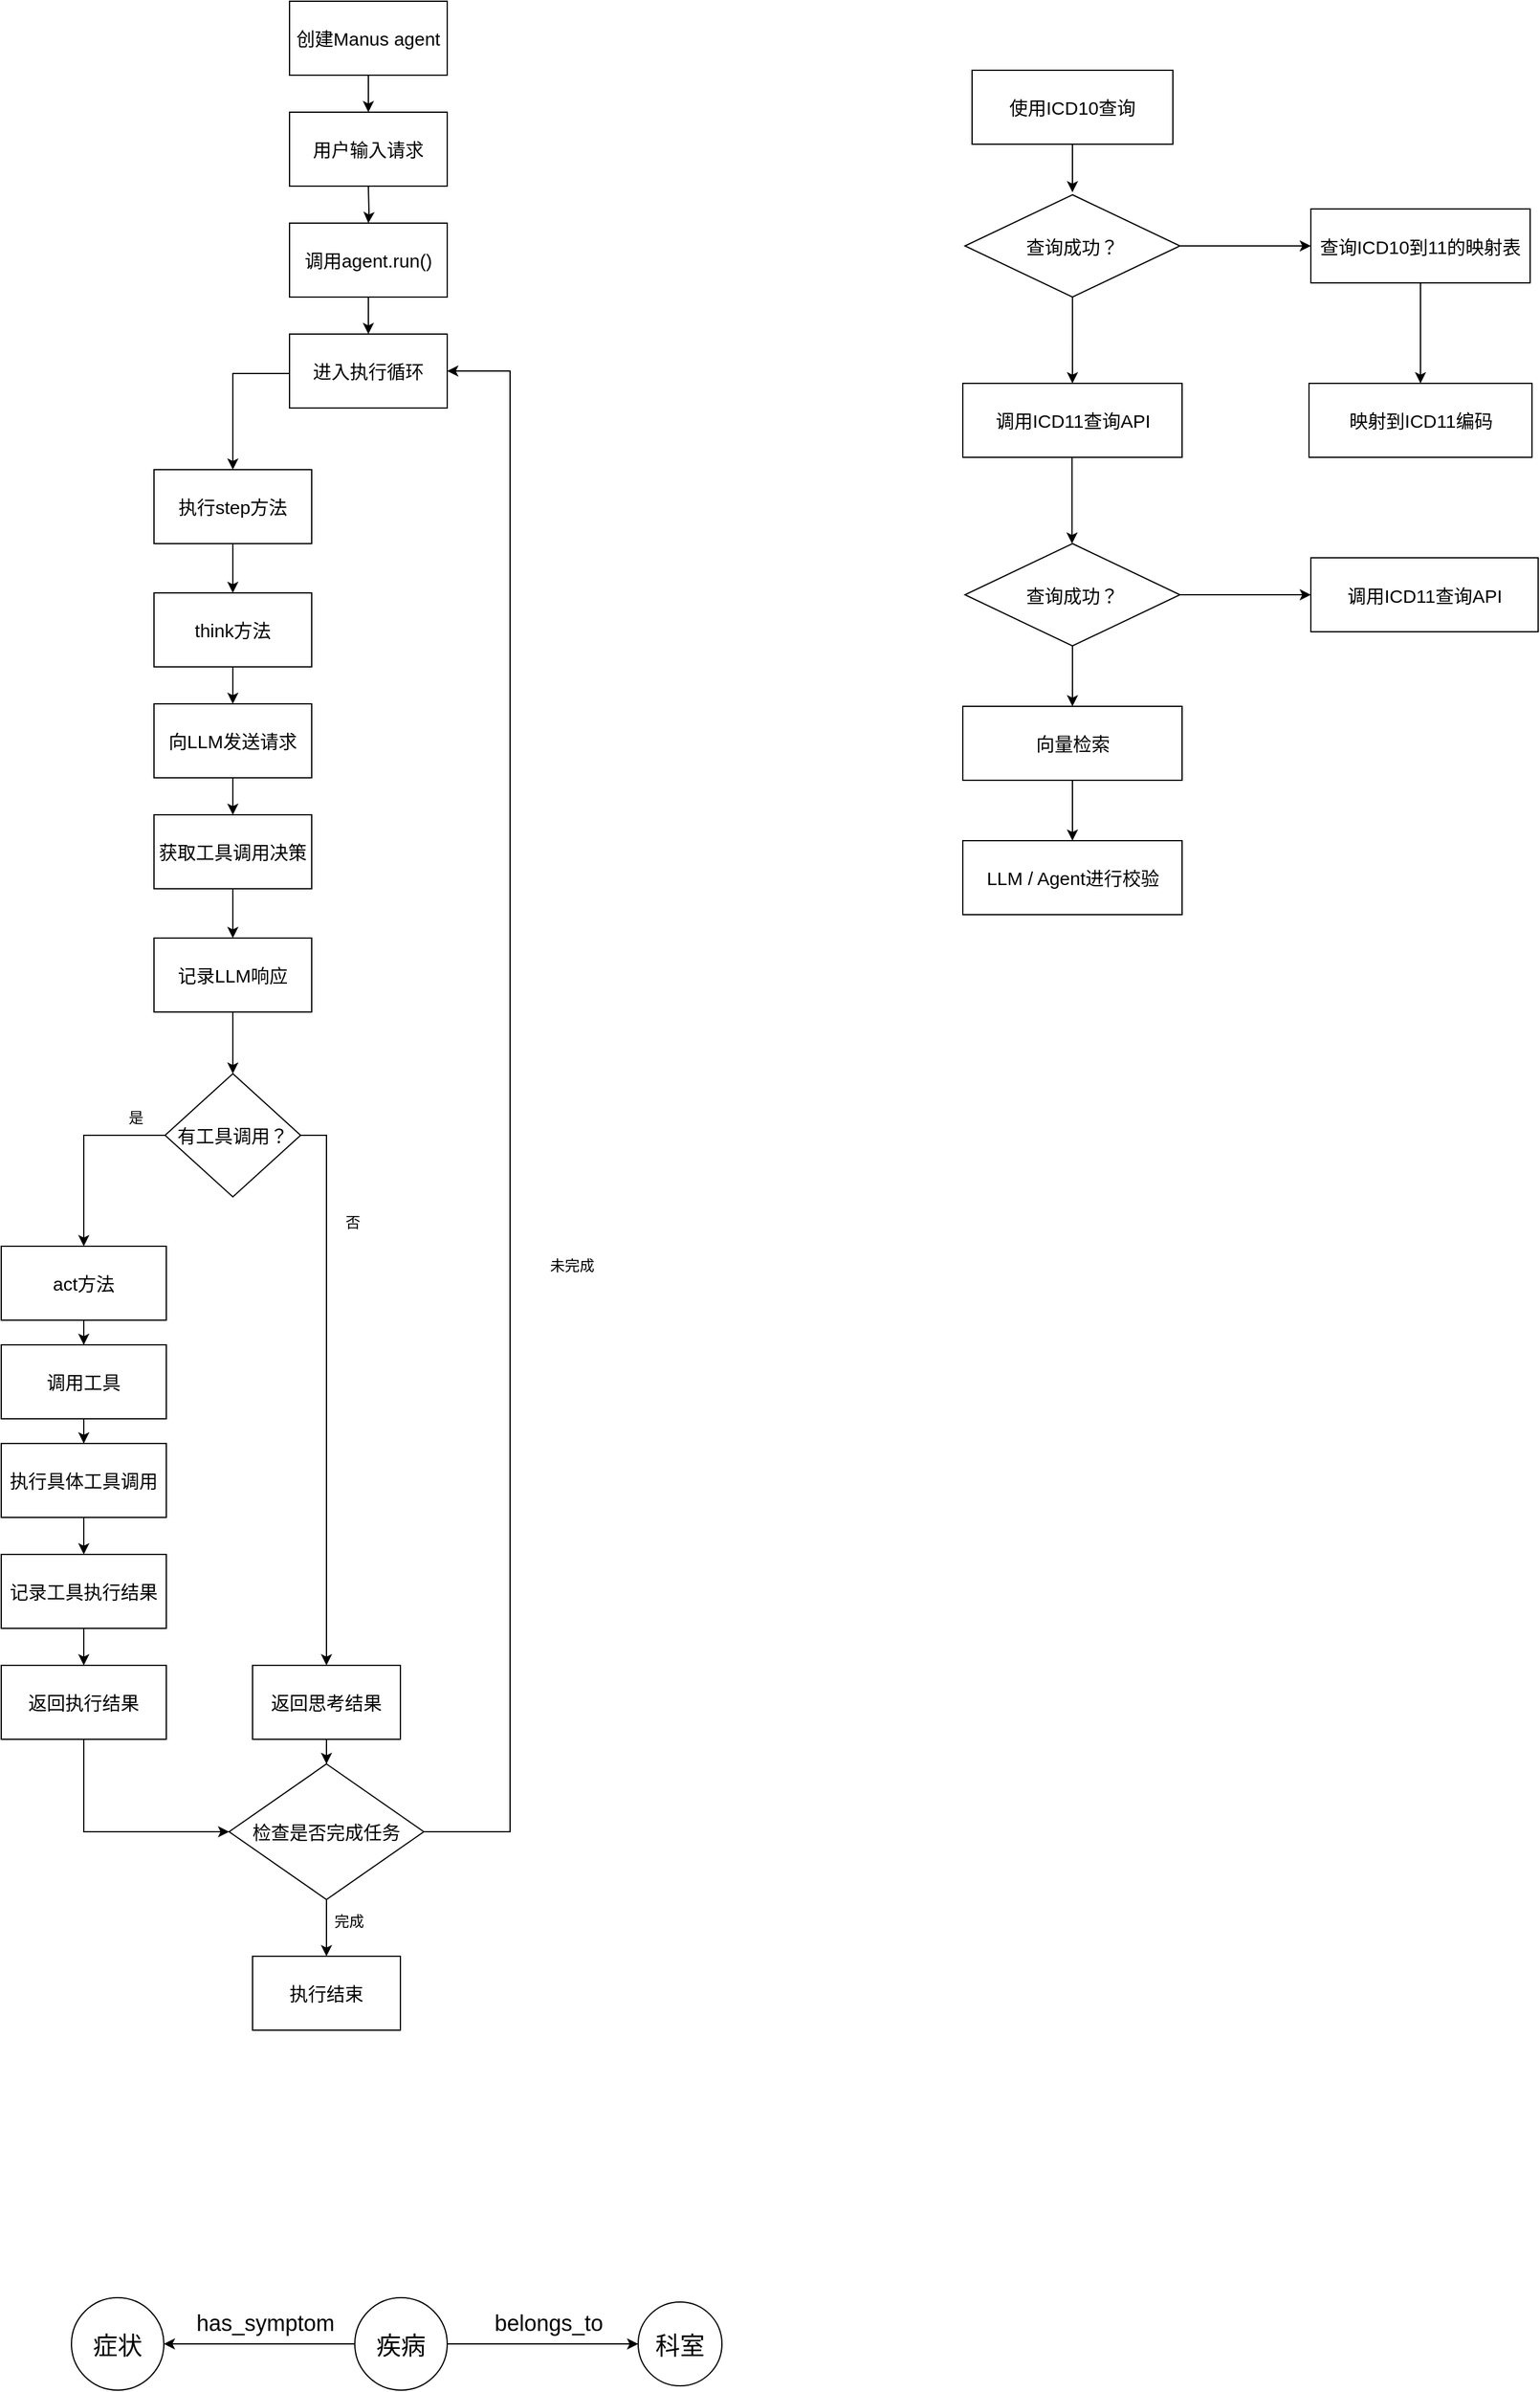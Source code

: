 <mxfile version="27.1.6">
  <diagram name="第 1 页" id="XrAzQeYm1N9VuY8X3JVy">
    <mxGraphModel dx="1668" dy="885" grid="0" gridSize="10" guides="1" tooltips="1" connect="1" arrows="1" fold="1" page="1" pageScale="1" pageWidth="827" pageHeight="1169" math="0" shadow="0">
      <root>
        <mxCell id="0" />
        <mxCell id="1" parent="0" />
        <mxCell id="NaGLtLPMVxLZHlq2lp-Q-1" value="用户输入请求" style="rounded=0;whiteSpace=wrap;html=1;fontSize=15;" parent="1" vertex="1">
          <mxGeometry x="340" y="220" width="128" height="60" as="geometry" />
        </mxCell>
        <mxCell id="NaGLtLPMVxLZHlq2lp-Q-21" style="edgeStyle=orthogonalEdgeStyle;rounded=0;orthogonalLoop=1;jettySize=auto;html=1;" parent="1" target="NaGLtLPMVxLZHlq2lp-Q-3" edge="1">
          <mxGeometry relative="1" as="geometry">
            <mxPoint x="404" y="280" as="sourcePoint" />
          </mxGeometry>
        </mxCell>
        <mxCell id="NaGLtLPMVxLZHlq2lp-Q-22" style="edgeStyle=orthogonalEdgeStyle;rounded=0;orthogonalLoop=1;jettySize=auto;html=1;" parent="1" source="NaGLtLPMVxLZHlq2lp-Q-3" target="NaGLtLPMVxLZHlq2lp-Q-4" edge="1">
          <mxGeometry relative="1" as="geometry" />
        </mxCell>
        <mxCell id="NaGLtLPMVxLZHlq2lp-Q-3" value="调用agent.run()" style="rounded=0;whiteSpace=wrap;html=1;fontSize=15;" parent="1" vertex="1">
          <mxGeometry x="340" y="310" width="128" height="60" as="geometry" />
        </mxCell>
        <mxCell id="NaGLtLPMVxLZHlq2lp-Q-25" style="edgeStyle=orthogonalEdgeStyle;rounded=0;orthogonalLoop=1;jettySize=auto;html=1;" parent="1" source="NaGLtLPMVxLZHlq2lp-Q-4" target="NaGLtLPMVxLZHlq2lp-Q-5" edge="1">
          <mxGeometry relative="1" as="geometry">
            <Array as="points">
              <mxPoint x="294" y="432" />
            </Array>
          </mxGeometry>
        </mxCell>
        <mxCell id="NaGLtLPMVxLZHlq2lp-Q-4" value="进入执行循环" style="rounded=0;whiteSpace=wrap;html=1;fontSize=15;" parent="1" vertex="1">
          <mxGeometry x="340" y="400" width="128" height="60" as="geometry" />
        </mxCell>
        <mxCell id="NaGLtLPMVxLZHlq2lp-Q-26" style="edgeStyle=orthogonalEdgeStyle;rounded=0;orthogonalLoop=1;jettySize=auto;html=1;" parent="1" source="NaGLtLPMVxLZHlq2lp-Q-5" target="NaGLtLPMVxLZHlq2lp-Q-6" edge="1">
          <mxGeometry relative="1" as="geometry" />
        </mxCell>
        <mxCell id="NaGLtLPMVxLZHlq2lp-Q-5" value="执行step方法" style="rounded=0;whiteSpace=wrap;html=1;fontSize=15;" parent="1" vertex="1">
          <mxGeometry x="230" y="510" width="128" height="60" as="geometry" />
        </mxCell>
        <mxCell id="NaGLtLPMVxLZHlq2lp-Q-27" style="edgeStyle=orthogonalEdgeStyle;rounded=0;orthogonalLoop=1;jettySize=auto;html=1;" parent="1" source="NaGLtLPMVxLZHlq2lp-Q-6" target="NaGLtLPMVxLZHlq2lp-Q-7" edge="1">
          <mxGeometry relative="1" as="geometry" />
        </mxCell>
        <mxCell id="NaGLtLPMVxLZHlq2lp-Q-6" value="think方法" style="rounded=0;whiteSpace=wrap;html=1;fontSize=15;" parent="1" vertex="1">
          <mxGeometry x="230" y="610" width="128" height="60" as="geometry" />
        </mxCell>
        <mxCell id="NaGLtLPMVxLZHlq2lp-Q-28" style="edgeStyle=orthogonalEdgeStyle;rounded=0;orthogonalLoop=1;jettySize=auto;html=1;" parent="1" source="NaGLtLPMVxLZHlq2lp-Q-7" target="NaGLtLPMVxLZHlq2lp-Q-8" edge="1">
          <mxGeometry relative="1" as="geometry" />
        </mxCell>
        <mxCell id="NaGLtLPMVxLZHlq2lp-Q-7" value="向LLM发送请求" style="rounded=0;whiteSpace=wrap;html=1;fontSize=15;" parent="1" vertex="1">
          <mxGeometry x="230" y="700" width="128" height="60" as="geometry" />
        </mxCell>
        <mxCell id="NaGLtLPMVxLZHlq2lp-Q-29" style="edgeStyle=orthogonalEdgeStyle;rounded=0;orthogonalLoop=1;jettySize=auto;html=1;" parent="1" source="NaGLtLPMVxLZHlq2lp-Q-8" target="NaGLtLPMVxLZHlq2lp-Q-9" edge="1">
          <mxGeometry relative="1" as="geometry" />
        </mxCell>
        <mxCell id="NaGLtLPMVxLZHlq2lp-Q-8" value="获取工具调用决策" style="rounded=0;whiteSpace=wrap;html=1;fontSize=15;" parent="1" vertex="1">
          <mxGeometry x="230" y="790" width="128" height="60" as="geometry" />
        </mxCell>
        <mxCell id="NaGLtLPMVxLZHlq2lp-Q-30" style="edgeStyle=orthogonalEdgeStyle;rounded=0;orthogonalLoop=1;jettySize=auto;html=1;entryX=0.5;entryY=0;entryDx=0;entryDy=0;" parent="1" source="NaGLtLPMVxLZHlq2lp-Q-9" target="NaGLtLPMVxLZHlq2lp-Q-10" edge="1">
          <mxGeometry relative="1" as="geometry" />
        </mxCell>
        <mxCell id="NaGLtLPMVxLZHlq2lp-Q-9" value="记录LLM响应" style="rounded=0;whiteSpace=wrap;html=1;fontSize=15;" parent="1" vertex="1">
          <mxGeometry x="230" y="890" width="128" height="60" as="geometry" />
        </mxCell>
        <mxCell id="NaGLtLPMVxLZHlq2lp-Q-33" style="edgeStyle=orthogonalEdgeStyle;rounded=0;orthogonalLoop=1;jettySize=auto;html=1;" parent="1" source="NaGLtLPMVxLZHlq2lp-Q-10" target="NaGLtLPMVxLZHlq2lp-Q-11" edge="1">
          <mxGeometry relative="1" as="geometry">
            <Array as="points">
              <mxPoint x="173" y="1050" />
            </Array>
          </mxGeometry>
        </mxCell>
        <mxCell id="NaGLtLPMVxLZHlq2lp-Q-10" value="有工具调用？" style="rhombus;whiteSpace=wrap;html=1;fontSize=15;" parent="1" vertex="1">
          <mxGeometry x="239" y="1000" width="110" height="100" as="geometry" />
        </mxCell>
        <mxCell id="NaGLtLPMVxLZHlq2lp-Q-34" style="edgeStyle=orthogonalEdgeStyle;rounded=0;orthogonalLoop=1;jettySize=auto;html=1;" parent="1" source="NaGLtLPMVxLZHlq2lp-Q-11" target="NaGLtLPMVxLZHlq2lp-Q-12" edge="1">
          <mxGeometry relative="1" as="geometry" />
        </mxCell>
        <mxCell id="NaGLtLPMVxLZHlq2lp-Q-11" value="act方法" style="rounded=0;whiteSpace=wrap;html=1;fontSize=15;" parent="1" vertex="1">
          <mxGeometry x="106" y="1140" width="134" height="60" as="geometry" />
        </mxCell>
        <mxCell id="NaGLtLPMVxLZHlq2lp-Q-35" style="edgeStyle=orthogonalEdgeStyle;rounded=0;orthogonalLoop=1;jettySize=auto;html=1;" parent="1" source="NaGLtLPMVxLZHlq2lp-Q-12" target="NaGLtLPMVxLZHlq2lp-Q-13" edge="1">
          <mxGeometry relative="1" as="geometry" />
        </mxCell>
        <mxCell id="NaGLtLPMVxLZHlq2lp-Q-12" value="调用工具" style="rounded=0;whiteSpace=wrap;html=1;fontSize=15;" parent="1" vertex="1">
          <mxGeometry x="106" y="1220" width="134" height="60" as="geometry" />
        </mxCell>
        <mxCell id="NaGLtLPMVxLZHlq2lp-Q-36" style="edgeStyle=orthogonalEdgeStyle;rounded=0;orthogonalLoop=1;jettySize=auto;html=1;" parent="1" source="NaGLtLPMVxLZHlq2lp-Q-13" target="NaGLtLPMVxLZHlq2lp-Q-14" edge="1">
          <mxGeometry relative="1" as="geometry" />
        </mxCell>
        <mxCell id="NaGLtLPMVxLZHlq2lp-Q-13" value="执行具体工具调用" style="rounded=0;whiteSpace=wrap;html=1;fontSize=15;" parent="1" vertex="1">
          <mxGeometry x="106" y="1300" width="134" height="60" as="geometry" />
        </mxCell>
        <mxCell id="NaGLtLPMVxLZHlq2lp-Q-37" style="edgeStyle=orthogonalEdgeStyle;rounded=0;orthogonalLoop=1;jettySize=auto;html=1;" parent="1" source="NaGLtLPMVxLZHlq2lp-Q-14" target="NaGLtLPMVxLZHlq2lp-Q-15" edge="1">
          <mxGeometry relative="1" as="geometry" />
        </mxCell>
        <mxCell id="NaGLtLPMVxLZHlq2lp-Q-14" value="记录工具执行结果" style="rounded=0;whiteSpace=wrap;html=1;fontSize=15;" parent="1" vertex="1">
          <mxGeometry x="106" y="1390" width="134" height="60" as="geometry" />
        </mxCell>
        <mxCell id="NaGLtLPMVxLZHlq2lp-Q-39" style="edgeStyle=orthogonalEdgeStyle;rounded=0;orthogonalLoop=1;jettySize=auto;html=1;entryX=0;entryY=0.5;entryDx=0;entryDy=0;" parent="1" source="NaGLtLPMVxLZHlq2lp-Q-15" target="NaGLtLPMVxLZHlq2lp-Q-18" edge="1">
          <mxGeometry relative="1" as="geometry">
            <Array as="points">
              <mxPoint x="173" y="1615" />
            </Array>
          </mxGeometry>
        </mxCell>
        <mxCell id="NaGLtLPMVxLZHlq2lp-Q-15" value="返回执行结果" style="rounded=0;whiteSpace=wrap;html=1;fontSize=15;" parent="1" vertex="1">
          <mxGeometry x="106" y="1480" width="134" height="60" as="geometry" />
        </mxCell>
        <mxCell id="NaGLtLPMVxLZHlq2lp-Q-42" style="edgeStyle=orthogonalEdgeStyle;rounded=0;orthogonalLoop=1;jettySize=auto;html=1;" parent="1" source="NaGLtLPMVxLZHlq2lp-Q-16" target="NaGLtLPMVxLZHlq2lp-Q-18" edge="1">
          <mxGeometry relative="1" as="geometry" />
        </mxCell>
        <mxCell id="NaGLtLPMVxLZHlq2lp-Q-16" value="返回思考结果" style="rounded=0;whiteSpace=wrap;html=1;fontSize=15;" parent="1" vertex="1">
          <mxGeometry x="310" y="1480" width="120" height="60" as="geometry" />
        </mxCell>
        <mxCell id="NaGLtLPMVxLZHlq2lp-Q-44" style="edgeStyle=orthogonalEdgeStyle;rounded=0;orthogonalLoop=1;jettySize=auto;html=1;" parent="1" source="NaGLtLPMVxLZHlq2lp-Q-18" target="NaGLtLPMVxLZHlq2lp-Q-19" edge="1">
          <mxGeometry relative="1" as="geometry" />
        </mxCell>
        <mxCell id="NaGLtLPMVxLZHlq2lp-Q-45" style="edgeStyle=orthogonalEdgeStyle;rounded=0;orthogonalLoop=1;jettySize=auto;html=1;entryX=1;entryY=0.5;entryDx=0;entryDy=0;" parent="1" source="NaGLtLPMVxLZHlq2lp-Q-18" target="NaGLtLPMVxLZHlq2lp-Q-4" edge="1">
          <mxGeometry relative="1" as="geometry">
            <Array as="points">
              <mxPoint x="519" y="1615" />
              <mxPoint x="519" y="430" />
            </Array>
          </mxGeometry>
        </mxCell>
        <mxCell id="NaGLtLPMVxLZHlq2lp-Q-18" value="检查是否完成任务" style="rhombus;whiteSpace=wrap;html=1;fontSize=15;" parent="1" vertex="1">
          <mxGeometry x="291" y="1560" width="158" height="110" as="geometry" />
        </mxCell>
        <mxCell id="NaGLtLPMVxLZHlq2lp-Q-19" value="执行结束" style="rounded=0;whiteSpace=wrap;html=1;fontSize=15;" parent="1" vertex="1">
          <mxGeometry x="310" y="1716" width="120" height="60" as="geometry" />
        </mxCell>
        <mxCell id="NaGLtLPMVxLZHlq2lp-Q-24" style="edgeStyle=orthogonalEdgeStyle;rounded=0;orthogonalLoop=1;jettySize=auto;html=1;" parent="1" source="NaGLtLPMVxLZHlq2lp-Q-23" target="NaGLtLPMVxLZHlq2lp-Q-1" edge="1">
          <mxGeometry relative="1" as="geometry" />
        </mxCell>
        <mxCell id="NaGLtLPMVxLZHlq2lp-Q-23" value="创建Manus agent" style="rounded=0;whiteSpace=wrap;html=1;fontSize=15;" parent="1" vertex="1">
          <mxGeometry x="340" y="130" width="128" height="60" as="geometry" />
        </mxCell>
        <mxCell id="NaGLtLPMVxLZHlq2lp-Q-31" value="是" style="text;html=1;align=center;verticalAlign=middle;resizable=0;points=[];autosize=1;strokeColor=none;fillColor=none;" parent="1" vertex="1">
          <mxGeometry x="200" y="1023" width="30" height="26" as="geometry" />
        </mxCell>
        <mxCell id="NaGLtLPMVxLZHlq2lp-Q-32" value="否" style="text;html=1;align=center;verticalAlign=middle;resizable=0;points=[];autosize=1;strokeColor=none;fillColor=none;" parent="1" vertex="1">
          <mxGeometry x="376" y="1108" width="30" height="26" as="geometry" />
        </mxCell>
        <mxCell id="NaGLtLPMVxLZHlq2lp-Q-40" style="edgeStyle=orthogonalEdgeStyle;rounded=0;orthogonalLoop=1;jettySize=auto;html=1;entryX=0.5;entryY=0;entryDx=0;entryDy=0;" parent="1" source="NaGLtLPMVxLZHlq2lp-Q-10" target="NaGLtLPMVxLZHlq2lp-Q-16" edge="1">
          <mxGeometry relative="1" as="geometry">
            <mxPoint x="363" y="1477" as="targetPoint" />
            <Array as="points">
              <mxPoint x="370" y="1050" />
            </Array>
          </mxGeometry>
        </mxCell>
        <mxCell id="NaGLtLPMVxLZHlq2lp-Q-41" value="未完成" style="text;html=1;align=center;verticalAlign=middle;resizable=0;points=[];autosize=1;strokeColor=none;fillColor=none;" parent="1" vertex="1">
          <mxGeometry x="542" y="1143" width="54" height="26" as="geometry" />
        </mxCell>
        <mxCell id="NaGLtLPMVxLZHlq2lp-Q-43" value="完成" style="text;html=1;align=center;verticalAlign=middle;resizable=0;points=[];autosize=1;strokeColor=none;fillColor=none;" parent="1" vertex="1">
          <mxGeometry x="367" y="1675" width="42" height="26" as="geometry" />
        </mxCell>
        <mxCell id="hRCrfckKiqb29PNzPiwE-2" value="症状" style="ellipse;whiteSpace=wrap;html=1;aspect=fixed;fontSize=20;" parent="1" vertex="1">
          <mxGeometry x="163" y="1993" width="75" height="75" as="geometry" />
        </mxCell>
        <mxCell id="hRCrfckKiqb29PNzPiwE-3" value="疾病" style="ellipse;whiteSpace=wrap;html=1;aspect=fixed;fontSize=20;" parent="1" vertex="1">
          <mxGeometry x="393" y="1993" width="75" height="75" as="geometry" />
        </mxCell>
        <mxCell id="hRCrfckKiqb29PNzPiwE-4" value="科室" style="ellipse;whiteSpace=wrap;html=1;aspect=fixed;fontSize=20;" parent="1" vertex="1">
          <mxGeometry x="623" y="1996.5" width="68" height="68" as="geometry" />
        </mxCell>
        <mxCell id="hRCrfckKiqb29PNzPiwE-5" value="" style="endArrow=classic;html=1;rounded=0;exitX=0;exitY=0.5;exitDx=0;exitDy=0;entryX=1;entryY=0.5;entryDx=0;entryDy=0;" parent="1" source="hRCrfckKiqb29PNzPiwE-3" target="hRCrfckKiqb29PNzPiwE-2" edge="1">
          <mxGeometry width="50" height="50" relative="1" as="geometry">
            <mxPoint x="292" y="2034" as="sourcePoint" />
            <mxPoint x="342" y="1984" as="targetPoint" />
          </mxGeometry>
        </mxCell>
        <mxCell id="hRCrfckKiqb29PNzPiwE-6" value="" style="endArrow=classic;html=1;rounded=0;exitX=1;exitY=0.5;exitDx=0;exitDy=0;entryX=0;entryY=0.5;entryDx=0;entryDy=0;" parent="1" source="hRCrfckKiqb29PNzPiwE-3" target="hRCrfckKiqb29PNzPiwE-4" edge="1">
          <mxGeometry width="50" height="50" relative="1" as="geometry">
            <mxPoint x="625" y="2030" as="sourcePoint" />
            <mxPoint x="585" y="1976" as="targetPoint" />
          </mxGeometry>
        </mxCell>
        <mxCell id="hRCrfckKiqb29PNzPiwE-7" value="has_symptom" style="text;html=1;align=center;verticalAlign=middle;resizable=0;points=[];autosize=1;strokeColor=none;fillColor=none;fontSize=18;" parent="1" vertex="1">
          <mxGeometry x="255" y="1996.5" width="130" height="34" as="geometry" />
        </mxCell>
        <mxCell id="hRCrfckKiqb29PNzPiwE-8" value="belongs_to" style="text;html=1;align=center;verticalAlign=middle;resizable=0;points=[];autosize=1;strokeColor=none;fillColor=none;fontSize=18;" parent="1" vertex="1">
          <mxGeometry x="497" y="1996.5" width="106" height="34" as="geometry" />
        </mxCell>
        <mxCell id="mNW_9nSvEDfQOvlSOp_V-2" style="edgeStyle=orthogonalEdgeStyle;rounded=0;orthogonalLoop=1;jettySize=auto;html=1;" edge="1" parent="1" source="mNW_9nSvEDfQOvlSOp_V-1">
          <mxGeometry relative="1" as="geometry">
            <mxPoint x="975.5" y="285" as="targetPoint" />
          </mxGeometry>
        </mxCell>
        <mxCell id="mNW_9nSvEDfQOvlSOp_V-1" value="使用ICD10查询" style="rounded=0;whiteSpace=wrap;html=1;fontSize=15;" vertex="1" parent="1">
          <mxGeometry x="894" y="186" width="163" height="60" as="geometry" />
        </mxCell>
        <mxCell id="mNW_9nSvEDfQOvlSOp_V-8" style="edgeStyle=orthogonalEdgeStyle;rounded=0;orthogonalLoop=1;jettySize=auto;html=1;entryX=0.5;entryY=0;entryDx=0;entryDy=0;" edge="1" parent="1" source="mNW_9nSvEDfQOvlSOp_V-3" target="mNW_9nSvEDfQOvlSOp_V-7">
          <mxGeometry relative="1" as="geometry" />
        </mxCell>
        <mxCell id="mNW_9nSvEDfQOvlSOp_V-9" style="edgeStyle=orthogonalEdgeStyle;rounded=0;orthogonalLoop=1;jettySize=auto;html=1;" edge="1" parent="1" source="mNW_9nSvEDfQOvlSOp_V-3" target="mNW_9nSvEDfQOvlSOp_V-5">
          <mxGeometry relative="1" as="geometry" />
        </mxCell>
        <mxCell id="mNW_9nSvEDfQOvlSOp_V-3" value="查询成功？" style="rhombus;whiteSpace=wrap;html=1;fontSize=15;" vertex="1" parent="1">
          <mxGeometry x="888.25" y="287" width="174.5" height="83" as="geometry" />
        </mxCell>
        <mxCell id="mNW_9nSvEDfQOvlSOp_V-10" style="edgeStyle=orthogonalEdgeStyle;rounded=0;orthogonalLoop=1;jettySize=auto;html=1;" edge="1" parent="1" source="mNW_9nSvEDfQOvlSOp_V-5" target="mNW_9nSvEDfQOvlSOp_V-6">
          <mxGeometry relative="1" as="geometry" />
        </mxCell>
        <mxCell id="mNW_9nSvEDfQOvlSOp_V-5" value="查询ICD10到11的映射表" style="rounded=0;whiteSpace=wrap;html=1;fontSize=15;" vertex="1" parent="1">
          <mxGeometry x="1169" y="298.5" width="178" height="60" as="geometry" />
        </mxCell>
        <mxCell id="mNW_9nSvEDfQOvlSOp_V-6" value="映射到ICD11编码" style="rounded=0;whiteSpace=wrap;html=1;fontSize=15;" vertex="1" parent="1">
          <mxGeometry x="1167.5" y="440" width="181" height="60" as="geometry" />
        </mxCell>
        <mxCell id="mNW_9nSvEDfQOvlSOp_V-7" value="调用ICD11查询API" style="rounded=0;whiteSpace=wrap;html=1;fontSize=15;" vertex="1" parent="1">
          <mxGeometry x="886.5" y="440" width="178" height="60" as="geometry" />
        </mxCell>
        <mxCell id="mNW_9nSvEDfQOvlSOp_V-15" style="edgeStyle=orthogonalEdgeStyle;rounded=0;orthogonalLoop=1;jettySize=auto;html=1;" edge="1" parent="1" source="mNW_9nSvEDfQOvlSOp_V-11" target="mNW_9nSvEDfQOvlSOp_V-13">
          <mxGeometry relative="1" as="geometry" />
        </mxCell>
        <mxCell id="mNW_9nSvEDfQOvlSOp_V-16" style="edgeStyle=orthogonalEdgeStyle;rounded=0;orthogonalLoop=1;jettySize=auto;html=1;entryX=0.5;entryY=0;entryDx=0;entryDy=0;" edge="1" parent="1" source="mNW_9nSvEDfQOvlSOp_V-11" target="mNW_9nSvEDfQOvlSOp_V-14">
          <mxGeometry relative="1" as="geometry" />
        </mxCell>
        <mxCell id="mNW_9nSvEDfQOvlSOp_V-11" value="查询成功？" style="rhombus;whiteSpace=wrap;html=1;fontSize=15;" vertex="1" parent="1">
          <mxGeometry x="888.25" y="570" width="174.5" height="83" as="geometry" />
        </mxCell>
        <mxCell id="mNW_9nSvEDfQOvlSOp_V-12" style="edgeStyle=orthogonalEdgeStyle;rounded=0;orthogonalLoop=1;jettySize=auto;html=1;entryX=0.5;entryY=0;entryDx=0;entryDy=0;" edge="1" parent="1">
          <mxGeometry relative="1" as="geometry">
            <mxPoint x="975.16" y="500" as="sourcePoint" />
            <mxPoint x="975.16" y="570" as="targetPoint" />
          </mxGeometry>
        </mxCell>
        <mxCell id="mNW_9nSvEDfQOvlSOp_V-13" value="调用ICD11查询API" style="rounded=0;whiteSpace=wrap;html=1;fontSize=15;" vertex="1" parent="1">
          <mxGeometry x="1169" y="581.5" width="184.5" height="60" as="geometry" />
        </mxCell>
        <mxCell id="mNW_9nSvEDfQOvlSOp_V-18" style="edgeStyle=orthogonalEdgeStyle;rounded=0;orthogonalLoop=1;jettySize=auto;html=1;" edge="1" parent="1" source="mNW_9nSvEDfQOvlSOp_V-14" target="mNW_9nSvEDfQOvlSOp_V-17">
          <mxGeometry relative="1" as="geometry" />
        </mxCell>
        <mxCell id="mNW_9nSvEDfQOvlSOp_V-14" value="向量检索" style="rounded=0;whiteSpace=wrap;html=1;fontSize=15;" vertex="1" parent="1">
          <mxGeometry x="886.5" y="702" width="178" height="60" as="geometry" />
        </mxCell>
        <mxCell id="mNW_9nSvEDfQOvlSOp_V-17" value="LLM / Agent进行校验" style="rounded=0;whiteSpace=wrap;html=1;fontSize=15;" vertex="1" parent="1">
          <mxGeometry x="886.5" y="811" width="178" height="60" as="geometry" />
        </mxCell>
      </root>
    </mxGraphModel>
  </diagram>
</mxfile>
